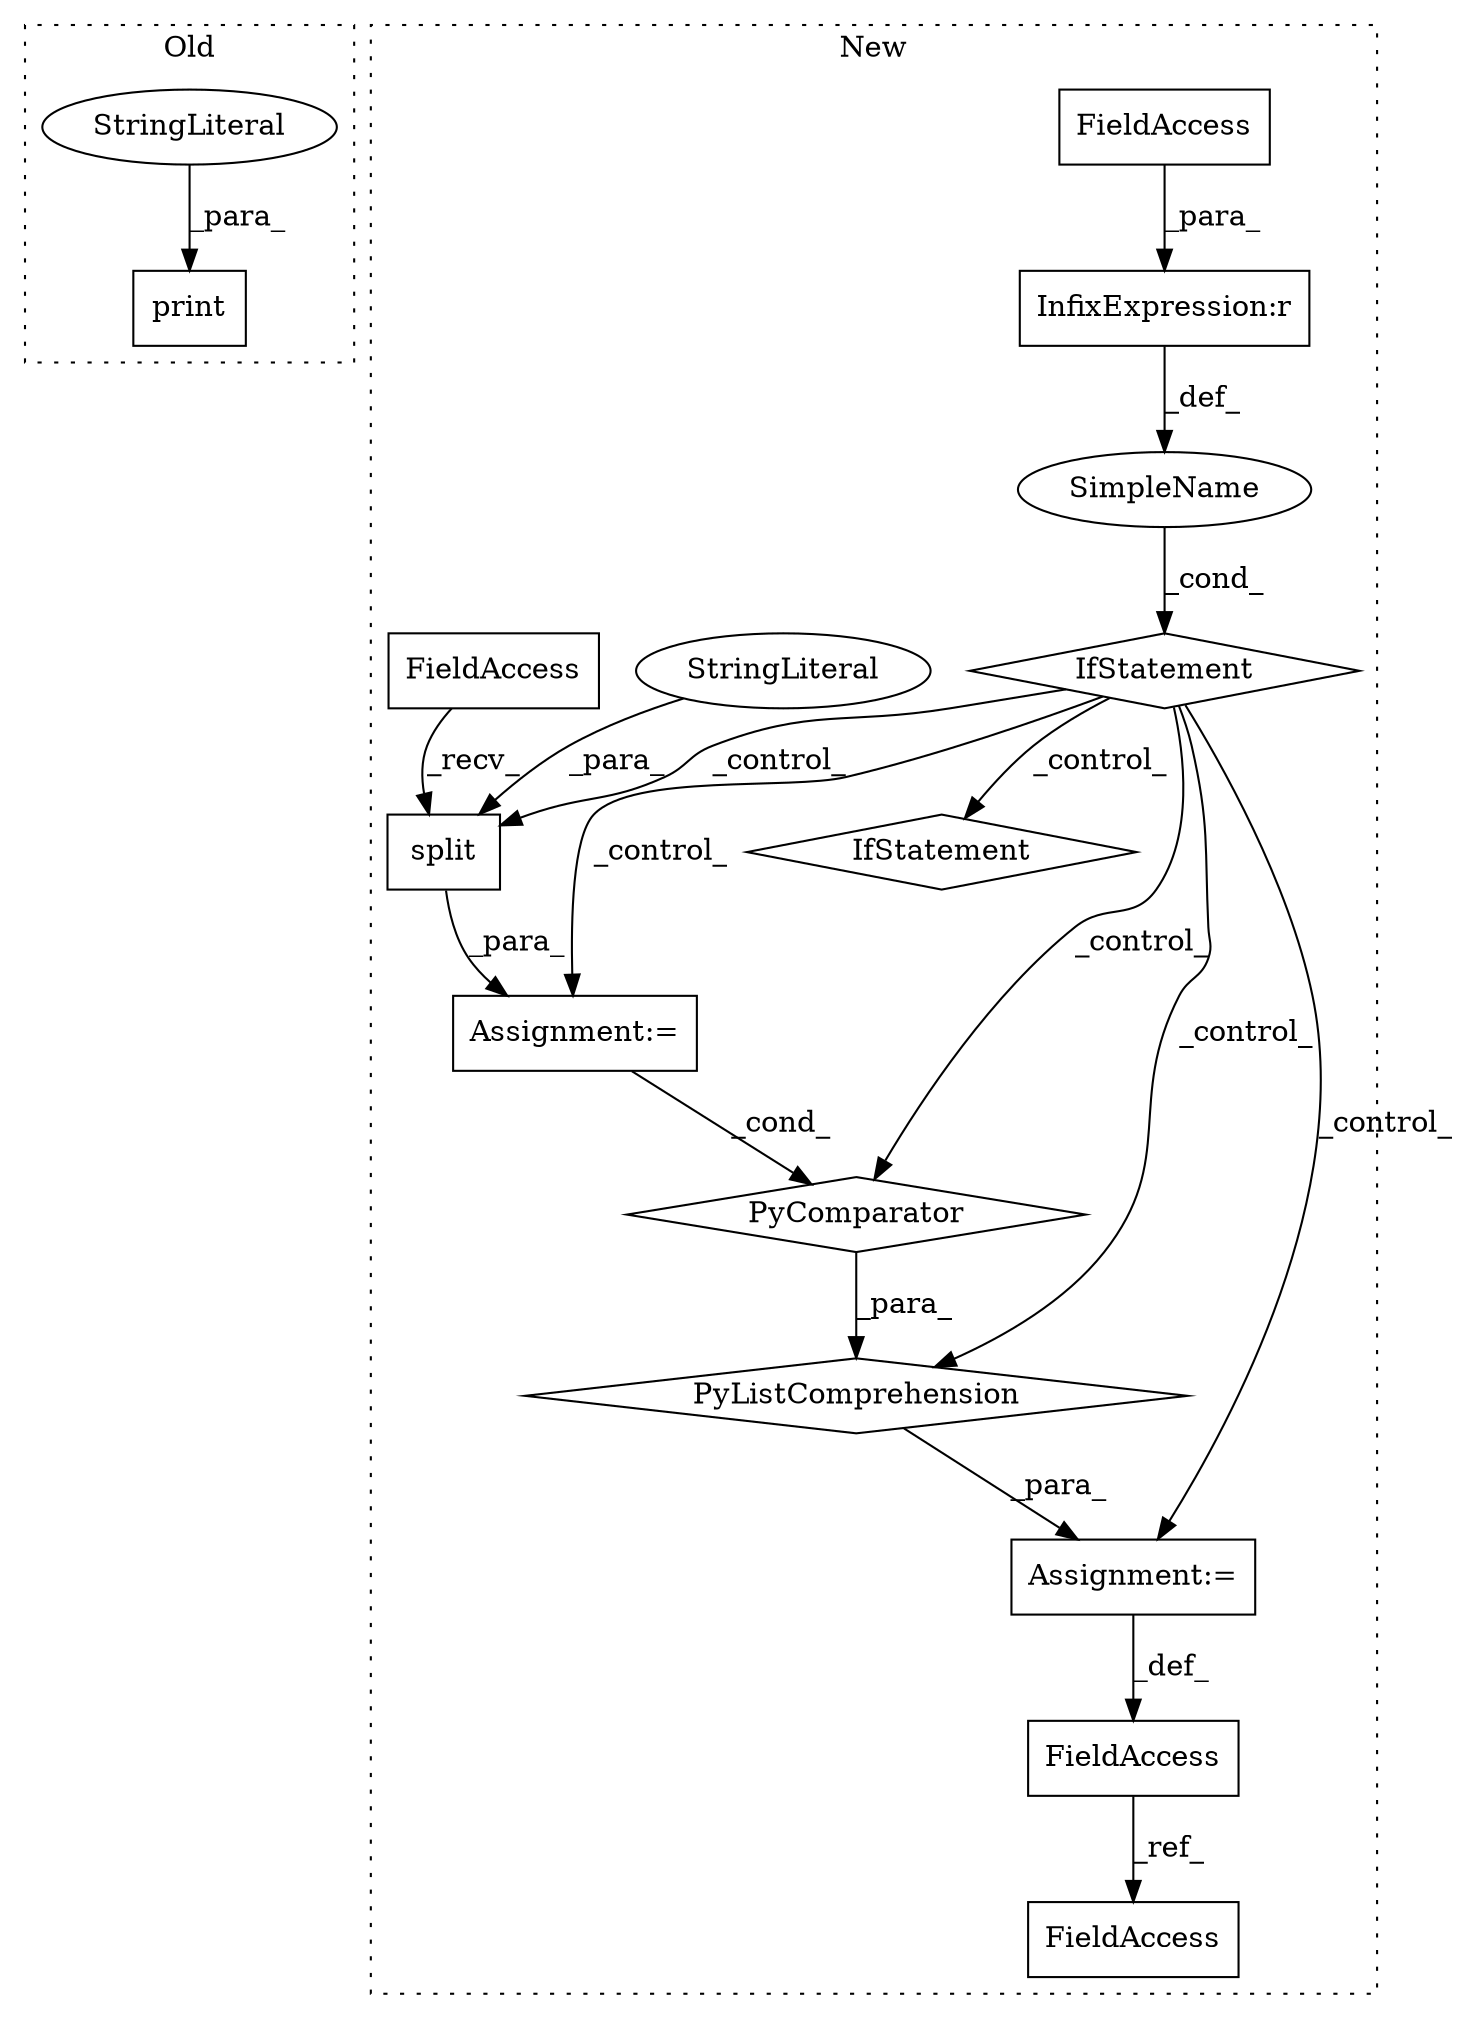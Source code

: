 digraph G {
subgraph cluster0 {
1 [label="print" a="32" s="692,731" l="6,1" shape="box"];
6 [label="StringLiteral" a="45" s="698" l="33" shape="ellipse"];
label = "Old";
style="dotted";
}
subgraph cluster1 {
2 [label="PyComparator" a="113" s="1097" l="40" shape="diamond"];
3 [label="Assignment:=" a="7" s="1097" l="40" shape="box"];
4 [label="PyListComprehension" a="109" s="1021" l="124" shape="diamond"];
5 [label="Assignment:=" a="7" s="1007" l="14" shape="box"];
7 [label="SimpleName" a="42" s="" l="" shape="ellipse"];
8 [label="IfStatement" a="25" s="798,828" l="4,2" shape="diamond"];
9 [label="InfixExpression:r" a="27" s="774" l="4" shape="box"];
10 [label="IfStatement" a="25" s="762,788" l="4,2" shape="diamond"];
11 [label="split" a="32" s="1118,1127" l="6,1" shape="box"];
12 [label="StringLiteral" a="45" s="1124" l="3" shape="ellipse"];
13 [label="FieldAccess" a="22" s="766" l="8" shape="box"];
14 [label="FieldAccess" a="22" s="1266" l="6" shape="box"];
15 [label="FieldAccess" a="22" s="1107" l="10" shape="box"];
16 [label="FieldAccess" a="22" s="1391" l="6" shape="box"];
label = "New";
style="dotted";
}
2 -> 4 [label="_para_"];
3 -> 2 [label="_cond_"];
4 -> 5 [label="_para_"];
5 -> 14 [label="_def_"];
6 -> 1 [label="_para_"];
7 -> 10 [label="_cond_"];
9 -> 7 [label="_def_"];
10 -> 2 [label="_control_"];
10 -> 3 [label="_control_"];
10 -> 11 [label="_control_"];
10 -> 4 [label="_control_"];
10 -> 8 [label="_control_"];
10 -> 5 [label="_control_"];
11 -> 3 [label="_para_"];
12 -> 11 [label="_para_"];
13 -> 9 [label="_para_"];
14 -> 16 [label="_ref_"];
15 -> 11 [label="_recv_"];
}